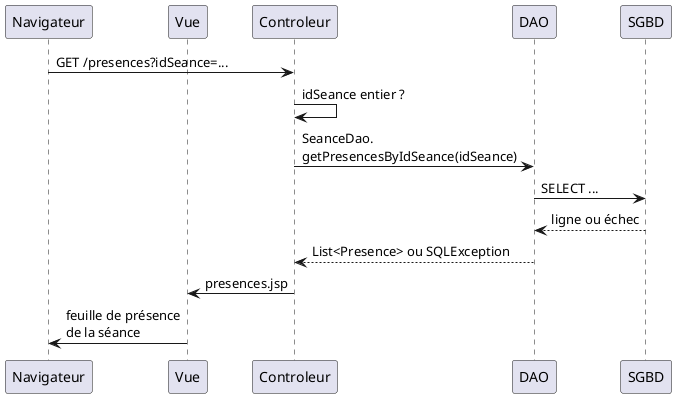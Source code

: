 @startuml
participant Navigateur
participant Vue

Navigateur -> Controleur: GET /presences?idSeance=...
Controleur -> Controleur: idSeance entier ?
Controleur -> DAO: SeanceDao.\ngetPresencesByIdSeance(idSeance)
DAO -> SGBD: SELECT ...
SGBD --> DAO: ligne ou échec
DAO --> Controleur: List<Presence> ou SQLException
Controleur -> Vue: presences.jsp
Vue -> Navigateur: feuille de présence\nde la séance

@enduml
